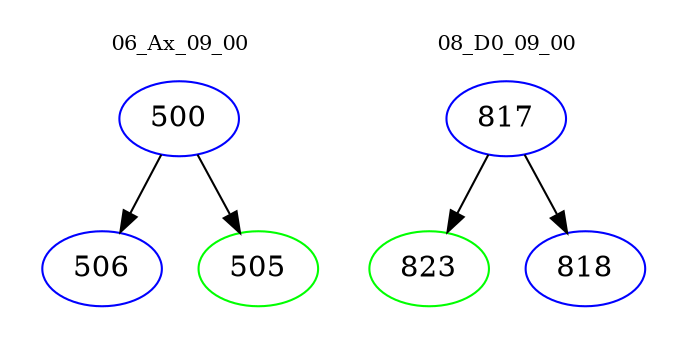digraph{
subgraph cluster_0 {
color = white
label = "06_Ax_09_00";
fontsize=10;
T0_500 [label="500", color="blue"]
T0_500 -> T0_506 [color="black"]
T0_506 [label="506", color="blue"]
T0_500 -> T0_505 [color="black"]
T0_505 [label="505", color="green"]
}
subgraph cluster_1 {
color = white
label = "08_D0_09_00";
fontsize=10;
T1_817 [label="817", color="blue"]
T1_817 -> T1_823 [color="black"]
T1_823 [label="823", color="green"]
T1_817 -> T1_818 [color="black"]
T1_818 [label="818", color="blue"]
}
}
